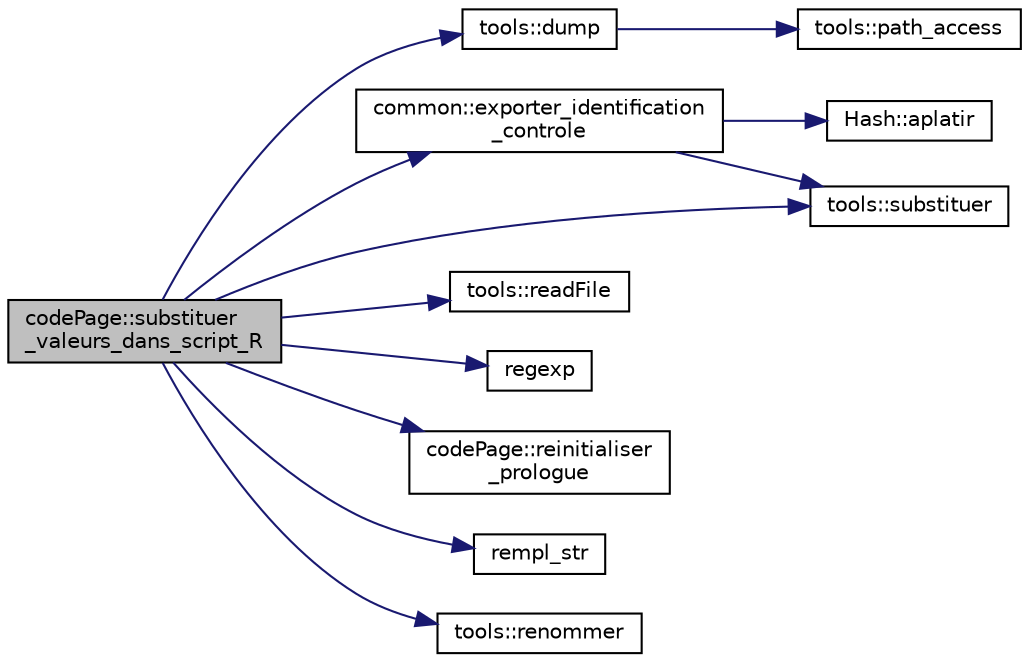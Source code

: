 digraph "codePage::substituer_valeurs_dans_script_R"
{
 // INTERACTIVE_SVG=YES
  edge [fontname="Helvetica",fontsize="10",labelfontname="Helvetica",labelfontsize="10"];
  node [fontname="Helvetica",fontsize="10",shape=record];
  rankdir="LR";
  Node48 [label="codePage::substituer\l_valeurs_dans_script_R",height=0.2,width=0.4,color="black", fillcolor="grey75", style="filled", fontcolor="black"];
  Node48 -> Node49 [color="midnightblue",fontsize="10",style="solid",fontname="Helvetica"];
  Node49 [label="tools::dump",height=0.2,width=0.4,color="black", fillcolor="white", style="filled",URL="$classtools.html#a995219ca14bd1ddcb10cb2a3fffed5a5",tooltip="Créer un fichier temporaire temp dans le répertoire racine et le remplit avec une chaîone de caractèr..."];
  Node49 -> Node50 [color="midnightblue",fontsize="10",style="solid",fontname="Helvetica"];
  Node50 [label="tools::path_access",height=0.2,width=0.4,color="black", fillcolor="white", style="filled",URL="$classtools.html#a89d2cd8ffcaed8423439c16d1ee59ab0",tooltip="Renvoie le chemin d&#39;un fichier ou d&#39;un répertoire du répertoire racine de la distribution (adjacent a..."];
  Node48 -> Node51 [color="midnightblue",fontsize="10",style="solid",fontname="Helvetica"];
  Node51 [label="common::exporter_identification\l_controle",height=0.2,width=0.4,color="black", fillcolor="white", style="filled",URL="$classcommon.html#a3149ba29e04e6e5f7f85a2894434bf9e",tooltip="Exporter les caractéristiques du contrôle dans le rapport : Siret, Budget, Employeur, Etablissement. "];
  Node51 -> Node52 [color="midnightblue",fontsize="10",style="solid",fontname="Helvetica"];
  Node52 [label="Hash::aplatir",height=0.2,width=0.4,color="black", fillcolor="white", style="filled",URL="$class_hash.html#a9c6832c663082e153e74bf3fb0c5720a"];
  Node51 -> Node53 [color="midnightblue",fontsize="10",style="solid",fontname="Helvetica"];
  Node53 [label="tools::substituer",height=0.2,width=0.4,color="black", fillcolor="white", style="filled",URL="$classtools.html#a7cba03deaa6e1311c2d0e5fb9fdcfa5c",tooltip="Remplace des chaînes de caractères, lorsqu&#39;elles correspondent à une expression rationnelle, dans une chaîne de caractères donnée par une chaîne de caractères donnée. "];
  Node48 -> Node54 [color="midnightblue",fontsize="10",style="solid",fontname="Helvetica"];
  Node54 [label="tools::readFile",height=0.2,width=0.4,color="black", fillcolor="white", style="filled",URL="$classtools.html#af43fc30ac740fa0fa1d773afb2538c8c",tooltip="Liste un fichier entre deux lignes données et sur une largeur donnée. "];
  Node48 -> Node55 [color="midnightblue",fontsize="10",style="solid",fontname="Helvetica"];
  Node55 [label="regexp",height=0.2,width=0.4,color="black", fillcolor="white", style="filled",URL="$options_8cpp.html#aa5399073540b3e6a7a9d60a70ef4dd88"];
  Node48 -> Node56 [color="midnightblue",fontsize="10",style="solid",fontname="Helvetica"];
  Node56 [label="codePage::reinitialiser\l_prologue",height=0.2,width=0.4,color="black", fillcolor="white", style="filled",URL="$classcode_page.html#a8524212298b5473047c5c4f0cadc86a6"];
  Node48 -> Node57 [color="midnightblue",fontsize="10",style="solid",fontname="Helvetica"];
  Node57 [label="rempl_str",height=0.2,width=0.4,color="black", fillcolor="white", style="filled",URL="$options_8cpp.html#aed1be66fe9ab34423b676aa409402c42"];
  Node48 -> Node58 [color="midnightblue",fontsize="10",style="solid",fontname="Helvetica"];
  Node58 [label="tools::renommer",height=0.2,width=0.4,color="black", fillcolor="white", style="filled",URL="$classtools.html#a888a6211f6956005dba0132e1ee5fd92",tooltip="Renomme un fichier. "];
  Node48 -> Node53 [color="midnightblue",fontsize="10",style="solid",fontname="Helvetica"];
}
